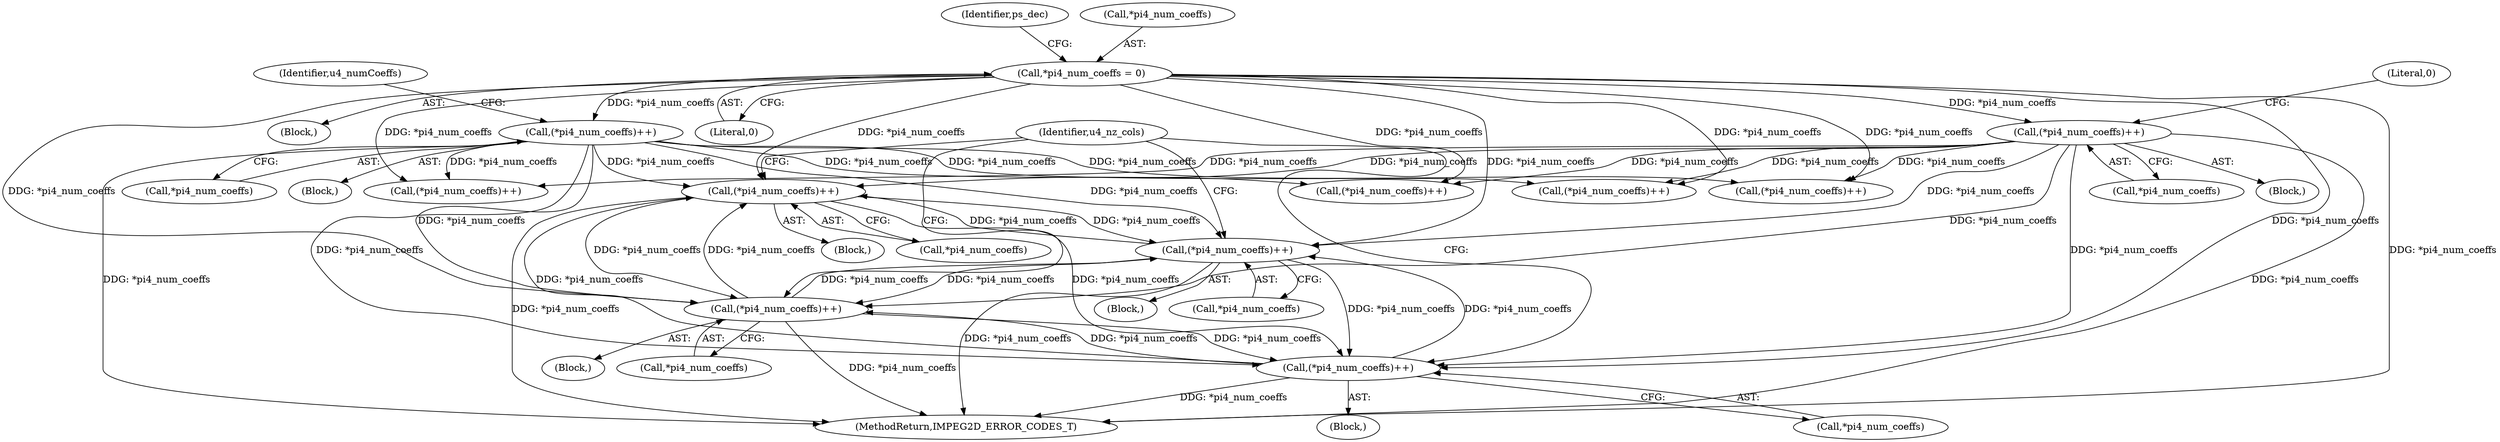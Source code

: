 digraph "0_Android_8b4ed5a23175b7ffa56eea4678db7287f825e985@pointer" {
"1000473" [label="(Call,(*pi4_num_coeffs)++)"];
"1000642" [label="(Call,(*pi4_num_coeffs)++)"];
"1000185" [label="(Call,*pi4_num_coeffs = 0)"];
"1000317" [label="(Call,(*pi4_num_coeffs)++)"];
"1000583" [label="(Call,(*pi4_num_coeffs)++)"];
"1000473" [label="(Call,(*pi4_num_coeffs)++)"];
"1000712" [label="(Call,(*pi4_num_coeffs)++)"];
"1000370" [label="(Call,(*pi4_num_coeffs)++)"];
"1000474" [label="(Call,*pi4_num_coeffs)"];
"1000442" [label="(Block,)"];
"1000185" [label="(Call,*pi4_num_coeffs = 0)"];
"1000163" [label="(Block,)"];
"1000317" [label="(Call,(*pi4_num_coeffs)++)"];
"1001026" [label="(Call,(*pi4_num_coeffs)++)"];
"1000642" [label="(Call,(*pi4_num_coeffs)++)"];
"1000584" [label="(Call,*pi4_num_coeffs)"];
"1000713" [label="(Call,*pi4_num_coeffs)"];
"1000322" [label="(Literal,0)"];
"1000956" [label="(Call,(*pi4_num_coeffs)++)"];
"1000211" [label="(Block,)"];
"1000499" [label="(Block,)"];
"1000591" [label="(Block,)"];
"1001064" [label="(MethodReturn,IMPEG2D_ERROR_CODES_T)"];
"1000370" [label="(Call,(*pi4_num_coeffs)++)"];
"1000318" [label="(Call,*pi4_num_coeffs)"];
"1000188" [label="(Literal,0)"];
"1000897" [label="(Call,(*pi4_num_coeffs)++)"];
"1000191" [label="(Identifier,ps_dec)"];
"1000712" [label="(Call,(*pi4_num_coeffs)++)"];
"1000800" [label="(Call,(*pi4_num_coeffs)++)"];
"1000646" [label="(Block,)"];
"1000371" [label="(Call,*pi4_num_coeffs)"];
"1000643" [label="(Call,*pi4_num_coeffs)"];
"1000583" [label="(Call,(*pi4_num_coeffs)++)"];
"1000186" [label="(Call,*pi4_num_coeffs)"];
"1000716" [label="(Identifier,u4_nz_cols)"];
"1000473" [label="(Call,(*pi4_num_coeffs)++)"];
"1000341" [label="(Block,)"];
"1000374" [label="(Identifier,u4_numCoeffs)"];
"1000473" -> "1000442"  [label="AST: "];
"1000473" -> "1000474"  [label="CFG: "];
"1000474" -> "1000473"  [label="AST: "];
"1000716" -> "1000473"  [label="CFG: "];
"1000473" -> "1001064"  [label="DDG: *pi4_num_coeffs"];
"1000642" -> "1000473"  [label="DDG: *pi4_num_coeffs"];
"1000185" -> "1000473"  [label="DDG: *pi4_num_coeffs"];
"1000317" -> "1000473"  [label="DDG: *pi4_num_coeffs"];
"1000583" -> "1000473"  [label="DDG: *pi4_num_coeffs"];
"1000712" -> "1000473"  [label="DDG: *pi4_num_coeffs"];
"1000370" -> "1000473"  [label="DDG: *pi4_num_coeffs"];
"1000473" -> "1000583"  [label="DDG: *pi4_num_coeffs"];
"1000473" -> "1000642"  [label="DDG: *pi4_num_coeffs"];
"1000473" -> "1000712"  [label="DDG: *pi4_num_coeffs"];
"1000642" -> "1000591"  [label="AST: "];
"1000642" -> "1000643"  [label="CFG: "];
"1000643" -> "1000642"  [label="AST: "];
"1000716" -> "1000642"  [label="CFG: "];
"1000642" -> "1001064"  [label="DDG: *pi4_num_coeffs"];
"1000642" -> "1000583"  [label="DDG: *pi4_num_coeffs"];
"1000185" -> "1000642"  [label="DDG: *pi4_num_coeffs"];
"1000317" -> "1000642"  [label="DDG: *pi4_num_coeffs"];
"1000583" -> "1000642"  [label="DDG: *pi4_num_coeffs"];
"1000712" -> "1000642"  [label="DDG: *pi4_num_coeffs"];
"1000370" -> "1000642"  [label="DDG: *pi4_num_coeffs"];
"1000642" -> "1000712"  [label="DDG: *pi4_num_coeffs"];
"1000185" -> "1000163"  [label="AST: "];
"1000185" -> "1000188"  [label="CFG: "];
"1000186" -> "1000185"  [label="AST: "];
"1000188" -> "1000185"  [label="AST: "];
"1000191" -> "1000185"  [label="CFG: "];
"1000185" -> "1001064"  [label="DDG: *pi4_num_coeffs"];
"1000185" -> "1000317"  [label="DDG: *pi4_num_coeffs"];
"1000185" -> "1000370"  [label="DDG: *pi4_num_coeffs"];
"1000185" -> "1000583"  [label="DDG: *pi4_num_coeffs"];
"1000185" -> "1000712"  [label="DDG: *pi4_num_coeffs"];
"1000185" -> "1000800"  [label="DDG: *pi4_num_coeffs"];
"1000185" -> "1000897"  [label="DDG: *pi4_num_coeffs"];
"1000185" -> "1000956"  [label="DDG: *pi4_num_coeffs"];
"1000185" -> "1001026"  [label="DDG: *pi4_num_coeffs"];
"1000317" -> "1000211"  [label="AST: "];
"1000317" -> "1000318"  [label="CFG: "];
"1000318" -> "1000317"  [label="AST: "];
"1000322" -> "1000317"  [label="CFG: "];
"1000317" -> "1001064"  [label="DDG: *pi4_num_coeffs"];
"1000317" -> "1000583"  [label="DDG: *pi4_num_coeffs"];
"1000317" -> "1000712"  [label="DDG: *pi4_num_coeffs"];
"1000317" -> "1000800"  [label="DDG: *pi4_num_coeffs"];
"1000317" -> "1000897"  [label="DDG: *pi4_num_coeffs"];
"1000317" -> "1000956"  [label="DDG: *pi4_num_coeffs"];
"1000317" -> "1001026"  [label="DDG: *pi4_num_coeffs"];
"1000583" -> "1000499"  [label="AST: "];
"1000583" -> "1000584"  [label="CFG: "];
"1000584" -> "1000583"  [label="AST: "];
"1000716" -> "1000583"  [label="CFG: "];
"1000583" -> "1001064"  [label="DDG: *pi4_num_coeffs"];
"1000712" -> "1000583"  [label="DDG: *pi4_num_coeffs"];
"1000370" -> "1000583"  [label="DDG: *pi4_num_coeffs"];
"1000583" -> "1000712"  [label="DDG: *pi4_num_coeffs"];
"1000712" -> "1000646"  [label="AST: "];
"1000712" -> "1000713"  [label="CFG: "];
"1000713" -> "1000712"  [label="AST: "];
"1000716" -> "1000712"  [label="CFG: "];
"1000712" -> "1001064"  [label="DDG: *pi4_num_coeffs"];
"1000370" -> "1000712"  [label="DDG: *pi4_num_coeffs"];
"1000370" -> "1000341"  [label="AST: "];
"1000370" -> "1000371"  [label="CFG: "];
"1000371" -> "1000370"  [label="AST: "];
"1000374" -> "1000370"  [label="CFG: "];
"1000370" -> "1001064"  [label="DDG: *pi4_num_coeffs"];
"1000370" -> "1000800"  [label="DDG: *pi4_num_coeffs"];
"1000370" -> "1000897"  [label="DDG: *pi4_num_coeffs"];
"1000370" -> "1000956"  [label="DDG: *pi4_num_coeffs"];
"1000370" -> "1001026"  [label="DDG: *pi4_num_coeffs"];
}

